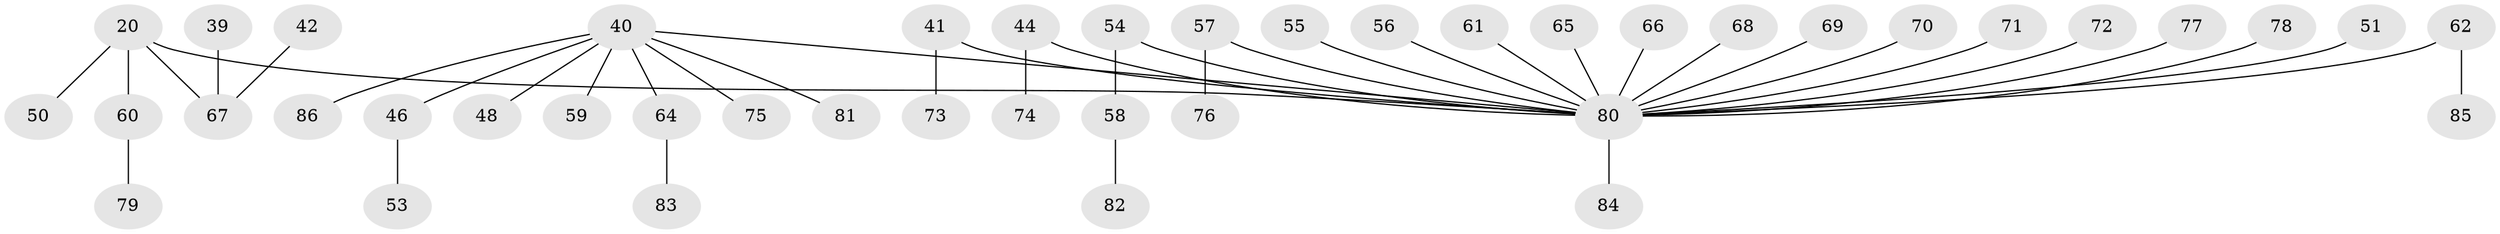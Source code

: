 // original degree distribution, {4: 0.06976744186046512, 2: 0.23255813953488372, 3: 0.16279069767441862, 6: 0.023255813953488372, 1: 0.4883720930232558, 5: 0.011627906976744186, 7: 0.011627906976744186}
// Generated by graph-tools (version 1.1) at 2025/41/03/09/25 04:41:44]
// undirected, 43 vertices, 42 edges
graph export_dot {
graph [start="1"]
  node [color=gray90,style=filled];
  20;
  39;
  40 [super="+7+38+24+30"];
  41;
  42;
  44;
  46;
  48;
  50;
  51;
  53;
  54;
  55;
  56;
  57;
  58;
  59;
  60 [super="+34"];
  61;
  62;
  64;
  65;
  66;
  67 [super="+26"];
  68;
  69;
  70;
  71;
  72;
  73;
  74;
  75;
  76;
  77;
  78;
  79;
  80 [super="+33+52+63+43+31+32+37+45+49"];
  81;
  82;
  83;
  84;
  85;
  86;
  20 -- 50;
  20 -- 67 [weight=2];
  20 -- 80;
  20 -- 60;
  39 -- 67;
  40 -- 86;
  40 -- 59;
  40 -- 46;
  40 -- 75;
  40 -- 48;
  40 -- 64;
  40 -- 81;
  40 -- 80;
  41 -- 73;
  41 -- 80;
  42 -- 67;
  44 -- 74;
  44 -- 80;
  46 -- 53;
  51 -- 80;
  54 -- 58;
  54 -- 80;
  55 -- 80;
  56 -- 80;
  57 -- 76;
  57 -- 80;
  58 -- 82;
  60 -- 79;
  61 -- 80;
  62 -- 85;
  62 -- 80;
  64 -- 83;
  65 -- 80;
  66 -- 80;
  68 -- 80;
  69 -- 80;
  70 -- 80;
  71 -- 80;
  72 -- 80;
  77 -- 80;
  78 -- 80;
  80 -- 84;
}
